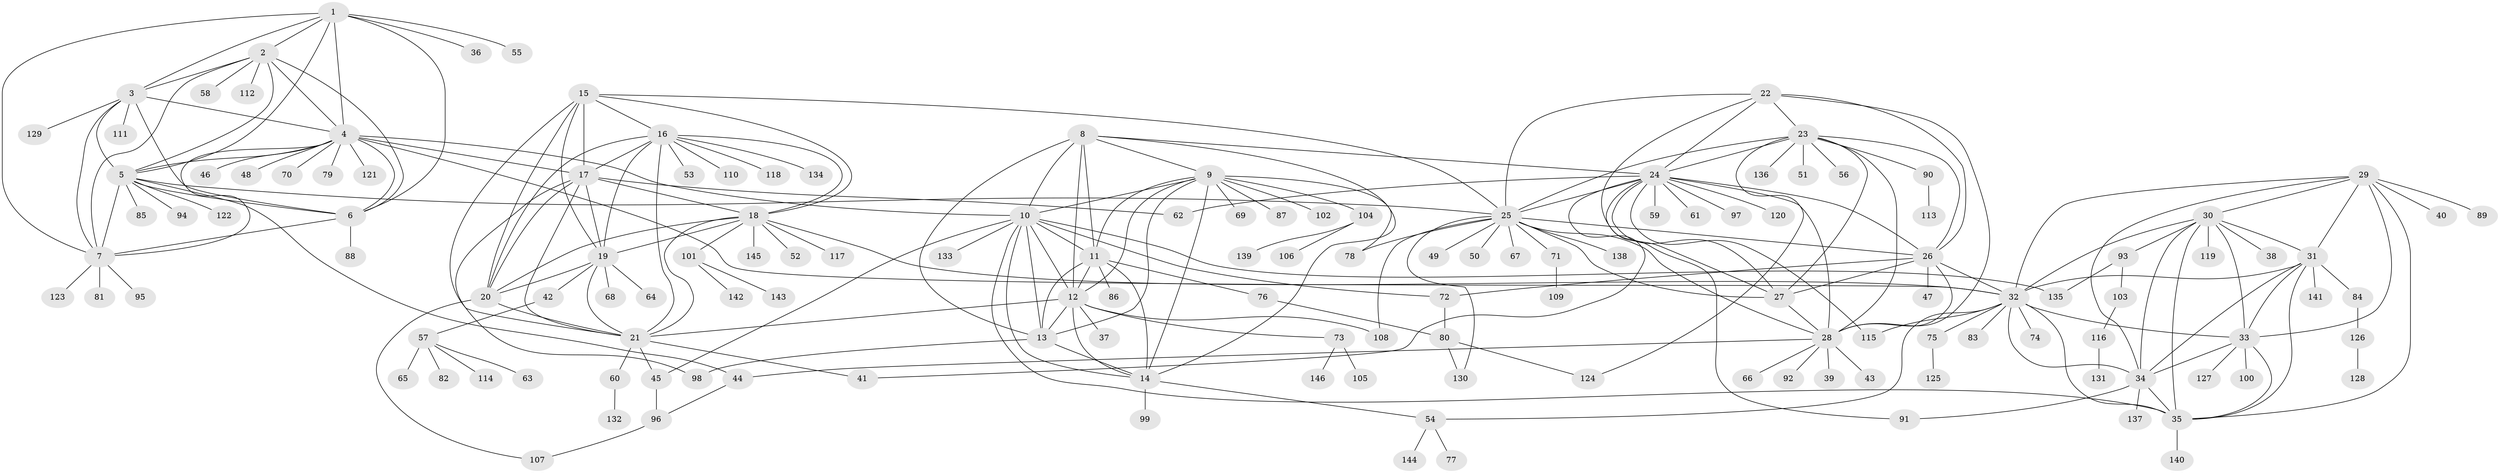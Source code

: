 // coarse degree distribution, {9: 0.05357142857142857, 6: 0.0625, 12: 0.017857142857142856, 23: 0.008928571428571428, 7: 0.044642857142857144, 10: 0.008928571428571428, 11: 0.008928571428571428, 5: 0.026785714285714284, 13: 0.008928571428571428, 15: 0.008928571428571428, 1: 0.5535714285714286, 2: 0.15178571428571427, 3: 0.03571428571428571, 4: 0.008928571428571428}
// Generated by graph-tools (version 1.1) at 2025/24/03/03/25 07:24:12]
// undirected, 146 vertices, 243 edges
graph export_dot {
graph [start="1"]
  node [color=gray90,style=filled];
  1;
  2;
  3;
  4;
  5;
  6;
  7;
  8;
  9;
  10;
  11;
  12;
  13;
  14;
  15;
  16;
  17;
  18;
  19;
  20;
  21;
  22;
  23;
  24;
  25;
  26;
  27;
  28;
  29;
  30;
  31;
  32;
  33;
  34;
  35;
  36;
  37;
  38;
  39;
  40;
  41;
  42;
  43;
  44;
  45;
  46;
  47;
  48;
  49;
  50;
  51;
  52;
  53;
  54;
  55;
  56;
  57;
  58;
  59;
  60;
  61;
  62;
  63;
  64;
  65;
  66;
  67;
  68;
  69;
  70;
  71;
  72;
  73;
  74;
  75;
  76;
  77;
  78;
  79;
  80;
  81;
  82;
  83;
  84;
  85;
  86;
  87;
  88;
  89;
  90;
  91;
  92;
  93;
  94;
  95;
  96;
  97;
  98;
  99;
  100;
  101;
  102;
  103;
  104;
  105;
  106;
  107;
  108;
  109;
  110;
  111;
  112;
  113;
  114;
  115;
  116;
  117;
  118;
  119;
  120;
  121;
  122;
  123;
  124;
  125;
  126;
  127;
  128;
  129;
  130;
  131;
  132;
  133;
  134;
  135;
  136;
  137;
  138;
  139;
  140;
  141;
  142;
  143;
  144;
  145;
  146;
  1 -- 2;
  1 -- 3;
  1 -- 4;
  1 -- 5;
  1 -- 6;
  1 -- 7;
  1 -- 36;
  1 -- 55;
  2 -- 3;
  2 -- 4;
  2 -- 5;
  2 -- 6;
  2 -- 7;
  2 -- 58;
  2 -- 112;
  3 -- 4;
  3 -- 5;
  3 -- 6;
  3 -- 7;
  3 -- 111;
  3 -- 129;
  4 -- 5;
  4 -- 6;
  4 -- 7;
  4 -- 10;
  4 -- 17;
  4 -- 32;
  4 -- 46;
  4 -- 48;
  4 -- 70;
  4 -- 79;
  4 -- 121;
  5 -- 6;
  5 -- 7;
  5 -- 25;
  5 -- 44;
  5 -- 85;
  5 -- 94;
  5 -- 122;
  6 -- 7;
  6 -- 88;
  7 -- 81;
  7 -- 95;
  7 -- 123;
  8 -- 9;
  8 -- 10;
  8 -- 11;
  8 -- 12;
  8 -- 13;
  8 -- 14;
  8 -- 24;
  9 -- 10;
  9 -- 11;
  9 -- 12;
  9 -- 13;
  9 -- 14;
  9 -- 69;
  9 -- 78;
  9 -- 87;
  9 -- 102;
  9 -- 104;
  10 -- 11;
  10 -- 12;
  10 -- 13;
  10 -- 14;
  10 -- 35;
  10 -- 45;
  10 -- 72;
  10 -- 133;
  10 -- 135;
  11 -- 12;
  11 -- 13;
  11 -- 14;
  11 -- 76;
  11 -- 86;
  12 -- 13;
  12 -- 14;
  12 -- 21;
  12 -- 37;
  12 -- 73;
  12 -- 108;
  13 -- 14;
  13 -- 98;
  14 -- 54;
  14 -- 99;
  15 -- 16;
  15 -- 17;
  15 -- 18;
  15 -- 19;
  15 -- 20;
  15 -- 21;
  15 -- 25;
  16 -- 17;
  16 -- 18;
  16 -- 19;
  16 -- 20;
  16 -- 21;
  16 -- 53;
  16 -- 110;
  16 -- 118;
  16 -- 134;
  17 -- 18;
  17 -- 19;
  17 -- 20;
  17 -- 21;
  17 -- 62;
  17 -- 98;
  18 -- 19;
  18 -- 20;
  18 -- 21;
  18 -- 32;
  18 -- 52;
  18 -- 101;
  18 -- 117;
  18 -- 145;
  19 -- 20;
  19 -- 21;
  19 -- 42;
  19 -- 64;
  19 -- 68;
  20 -- 21;
  20 -- 107;
  21 -- 41;
  21 -- 45;
  21 -- 60;
  22 -- 23;
  22 -- 24;
  22 -- 25;
  22 -- 26;
  22 -- 27;
  22 -- 28;
  23 -- 24;
  23 -- 25;
  23 -- 26;
  23 -- 27;
  23 -- 28;
  23 -- 51;
  23 -- 56;
  23 -- 90;
  23 -- 124;
  23 -- 136;
  24 -- 25;
  24 -- 26;
  24 -- 27;
  24 -- 28;
  24 -- 41;
  24 -- 59;
  24 -- 61;
  24 -- 62;
  24 -- 91;
  24 -- 97;
  24 -- 115;
  24 -- 120;
  25 -- 26;
  25 -- 27;
  25 -- 28;
  25 -- 49;
  25 -- 50;
  25 -- 67;
  25 -- 71;
  25 -- 78;
  25 -- 108;
  25 -- 130;
  25 -- 138;
  26 -- 27;
  26 -- 28;
  26 -- 32;
  26 -- 47;
  26 -- 72;
  27 -- 28;
  28 -- 39;
  28 -- 43;
  28 -- 44;
  28 -- 66;
  28 -- 92;
  29 -- 30;
  29 -- 31;
  29 -- 32;
  29 -- 33;
  29 -- 34;
  29 -- 35;
  29 -- 40;
  29 -- 89;
  30 -- 31;
  30 -- 32;
  30 -- 33;
  30 -- 34;
  30 -- 35;
  30 -- 38;
  30 -- 93;
  30 -- 119;
  31 -- 32;
  31 -- 33;
  31 -- 34;
  31 -- 35;
  31 -- 84;
  31 -- 141;
  32 -- 33;
  32 -- 34;
  32 -- 35;
  32 -- 54;
  32 -- 74;
  32 -- 75;
  32 -- 83;
  32 -- 115;
  33 -- 34;
  33 -- 35;
  33 -- 100;
  33 -- 127;
  34 -- 35;
  34 -- 91;
  34 -- 137;
  35 -- 140;
  42 -- 57;
  44 -- 96;
  45 -- 96;
  54 -- 77;
  54 -- 144;
  57 -- 63;
  57 -- 65;
  57 -- 82;
  57 -- 114;
  60 -- 132;
  71 -- 109;
  72 -- 80;
  73 -- 105;
  73 -- 146;
  75 -- 125;
  76 -- 80;
  80 -- 124;
  80 -- 130;
  84 -- 126;
  90 -- 113;
  93 -- 103;
  93 -- 135;
  96 -- 107;
  101 -- 142;
  101 -- 143;
  103 -- 116;
  104 -- 106;
  104 -- 139;
  116 -- 131;
  126 -- 128;
}
